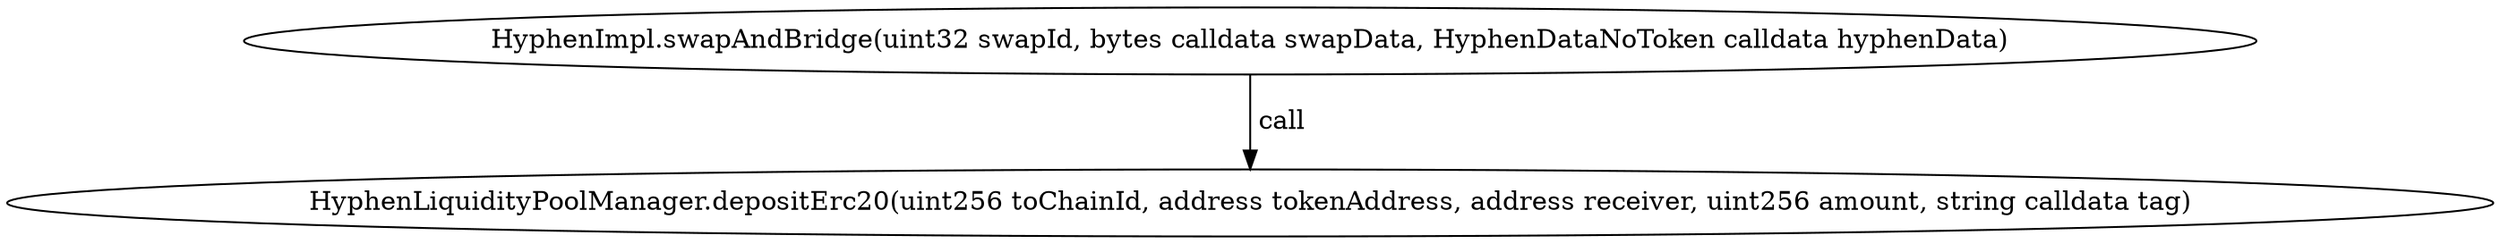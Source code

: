 digraph "" {
	graph [bb="0,0,1111.4,124.8"];
	node [label="\N"];
	"HyphenImpl.swapAndBridge(uint32 swapId, bytes calldata swapData, HyphenDataNoToken calldata hyphenData)"	 [height=0.5,
		pos="555.71,106.8",
		width=12.672];
	"HyphenLiquidityPoolManager.depositErc20(uint256 toChainId, address tokenAddress, address receiver, uint256 amount, string calldata \
tag)"	 [height=0.5,
		pos="555.71,18",
		width=15.436];
	"HyphenImpl.swapAndBridge(uint32 swapId, bytes calldata swapData, HyphenDataNoToken calldata hyphenData)" -> "HyphenLiquidityPoolManager.depositErc20(uint256 toChainId, address tokenAddress, address receiver, uint256 amount, string calldata \
tag)" [key=call,
	label=" call",
	lp="567.56,62.4",
	pos="e,555.71,36.072 555.71,88.401 555.71,76.295 555.71,60.208 555.71,46.467"];
}
